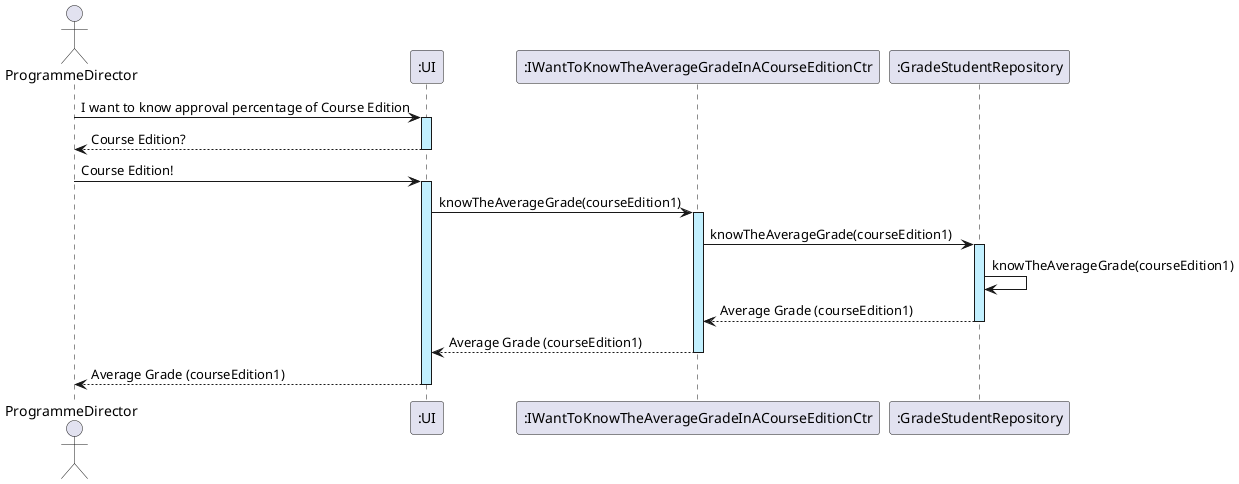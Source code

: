 @startuml
actor ProgrammeDirector
participant ":UI" as UI
participant ":IWantToKnowTheAverageGradeInACourseEditionCtr" as KA
participant ":GradeStudentRepository" as GR


ProgrammeDirector -> UI ++ #application: I want to know approval percentage of Course Edition
UI --> ProgrammeDirector -- : Course Edition?
ProgrammeDirector -> UI ++ #application: Course Edition!
UI -> KA ++ #application : knowTheAverageGrade(courseEdition1)
KA -> GR ++ #application : knowTheAverageGrade(courseEdition1)
GR -> GR :knowTheAverageGrade(courseEdition1)

GR --> KA --: Average Grade (courseEdition1)
KA --> UI --: Average Grade (courseEdition1)
UI --> ProgrammeDirector --: Average Grade (courseEdition1)

@enduml